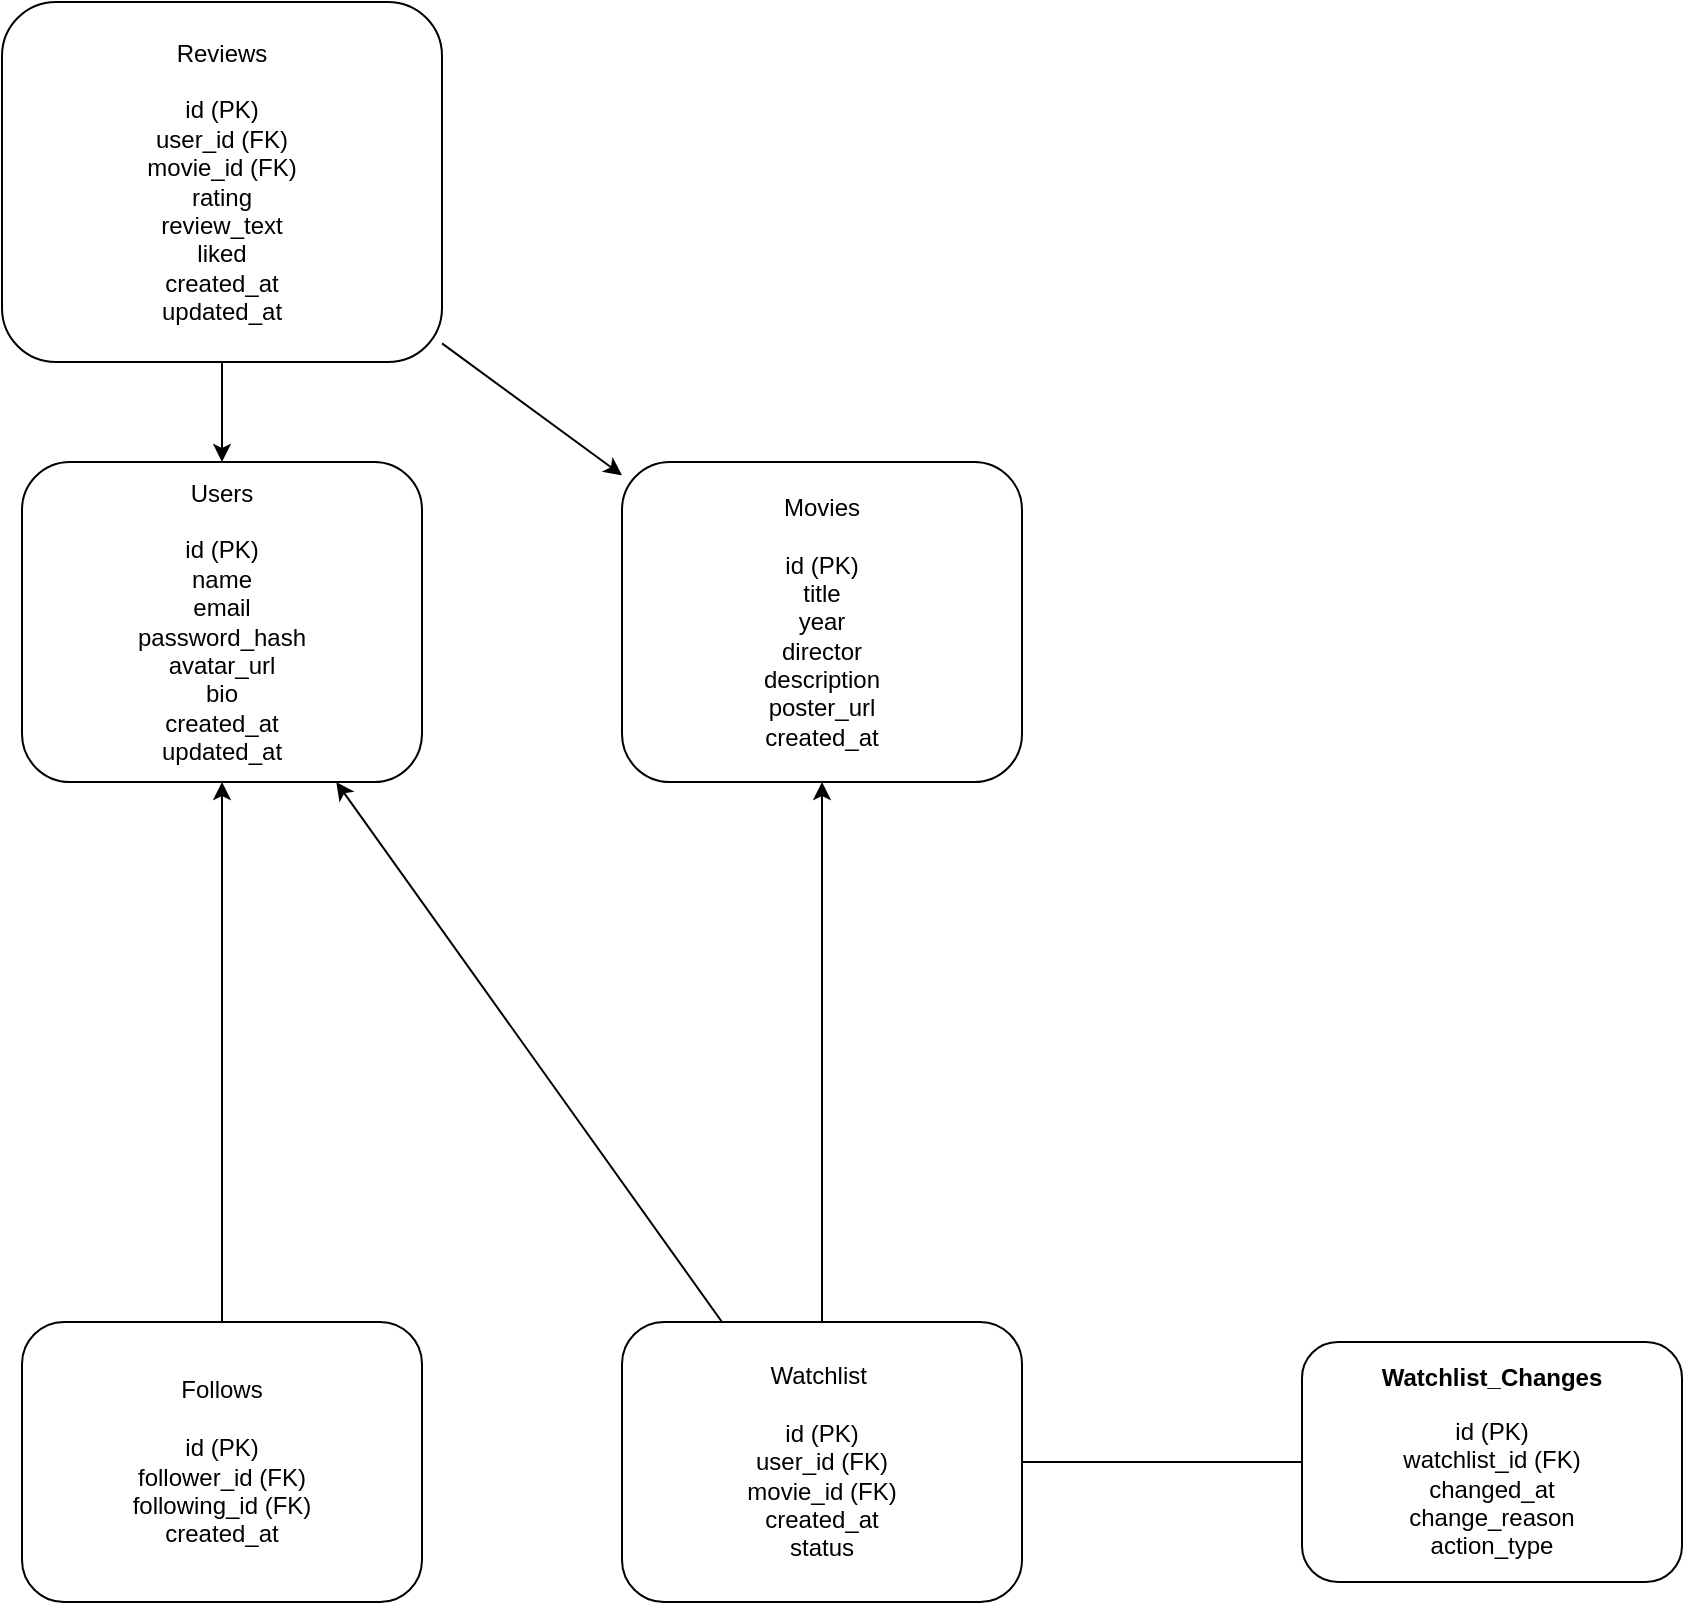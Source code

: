 <mxfile version="28.2.8">
  <diagram name="Letterboxd DB Diagram" id="0">
    <mxGraphModel dx="1381" dy="1934" grid="1" gridSize="10" guides="1" tooltips="1" connect="1" arrows="1" fold="1" page="1" pageScale="1" pageWidth="827" pageHeight="1169" math="0" shadow="0">
      <root>
        <mxCell id="0" />
        <mxCell id="1" parent="0" />
        <mxCell id="users" value="Users&#xa;&#xa;id (PK)&#xa;name&#xa;email&#xa;password_hash&#xa;avatar_url&#xa;bio&#xa;created_at&#xa;updated_at" style="shape=rectangle;whiteSpace=wrap;rounded=1;" parent="1" vertex="1">
          <mxGeometry x="40" y="40" width="200" height="160" as="geometry" />
        </mxCell>
        <mxCell id="movies" value="Movies&#xa;&#xa;id (PK)&#xa;title&#xa;year&#xa;director&#xa;description&#xa;poster_url&#xa;created_at" style="shape=rectangle;whiteSpace=wrap;rounded=1;" parent="1" vertex="1">
          <mxGeometry x="340" y="40" width="200" height="160" as="geometry" />
        </mxCell>
        <mxCell id="reviews" value="Reviews&#xa;&#xa;id (PK)&#xa;user_id (FK)&#xa;movie_id (FK)&#xa;rating&#xa;review_text&#xa;liked&#xa;created_at&#xa;updated_at" style="shape=rectangle;whiteSpace=wrap;rounded=1;" parent="1" vertex="1">
          <mxGeometry x="30" y="-190" width="220" height="180" as="geometry" />
        </mxCell>
        <mxCell id="75cceQN7k8uqzCkPFdkM-1" style="edgeStyle=orthogonalEdgeStyle;rounded=0;orthogonalLoop=1;jettySize=auto;html=1;" edge="1" parent="1" source="watchlist">
          <mxGeometry relative="1" as="geometry">
            <mxPoint x="690" y="540" as="targetPoint" />
          </mxGeometry>
        </mxCell>
        <mxCell id="watchlist" value="Watchlist &#xa;&#xa;id (PK)&#xa;user_id (FK)&#xa;movie_id (FK)&#xa;created_at&#xa;status" style="shape=rectangle;whiteSpace=wrap;rounded=1;" parent="1" vertex="1">
          <mxGeometry x="340" y="470" width="200" height="140" as="geometry" />
        </mxCell>
        <mxCell id="follows" value="Follows&#xa;&#xa;id (PK)&#xa;follower_id (FK)&#xa;following_id (FK)&#xa;created_at" style="shape=rectangle;whiteSpace=wrap;rounded=1;" parent="1" vertex="1">
          <mxGeometry x="40" y="470" width="200" height="140" as="geometry" />
        </mxCell>
        <mxCell id="r1" parent="1" source="reviews" target="users" edge="1">
          <mxGeometry relative="1" as="geometry" />
        </mxCell>
        <mxCell id="r2" parent="1" source="reviews" target="movies" edge="1">
          <mxGeometry relative="1" as="geometry" />
        </mxCell>
        <mxCell id="r3" parent="1" source="watchlist" target="users" edge="1">
          <mxGeometry relative="1" as="geometry" />
        </mxCell>
        <mxCell id="r4" parent="1" source="watchlist" target="movies" edge="1">
          <mxGeometry relative="1" as="geometry" />
        </mxCell>
        <mxCell id="r5" parent="1" source="follows" target="users" edge="1">
          <mxGeometry relative="1" as="geometry" />
        </mxCell>
        <mxCell id="75cceQN7k8uqzCkPFdkM-2" value="&lt;br&gt;&lt;p data-end=&quot;216&quot; data-start=&quot;193&quot;&gt;&lt;strong data-end=&quot;214&quot; data-start=&quot;193&quot;&gt;Watchlist_Changes&lt;/strong&gt;&lt;/p&gt;&lt;p data-end=&quot;290&quot; data-start=&quot;218&quot;&gt;id (PK)&lt;br&gt;watchlist_id (FK)&lt;br&gt;changed_at&lt;br&gt;change_reason&lt;br&gt;action_type&lt;/p&gt;&lt;div&gt;&lt;br/&gt;&lt;/div&gt;" style="rounded=1;whiteSpace=wrap;html=1;" vertex="1" parent="1">
          <mxGeometry x="680" y="480" width="190" height="120" as="geometry" />
        </mxCell>
      </root>
    </mxGraphModel>
  </diagram>
</mxfile>
